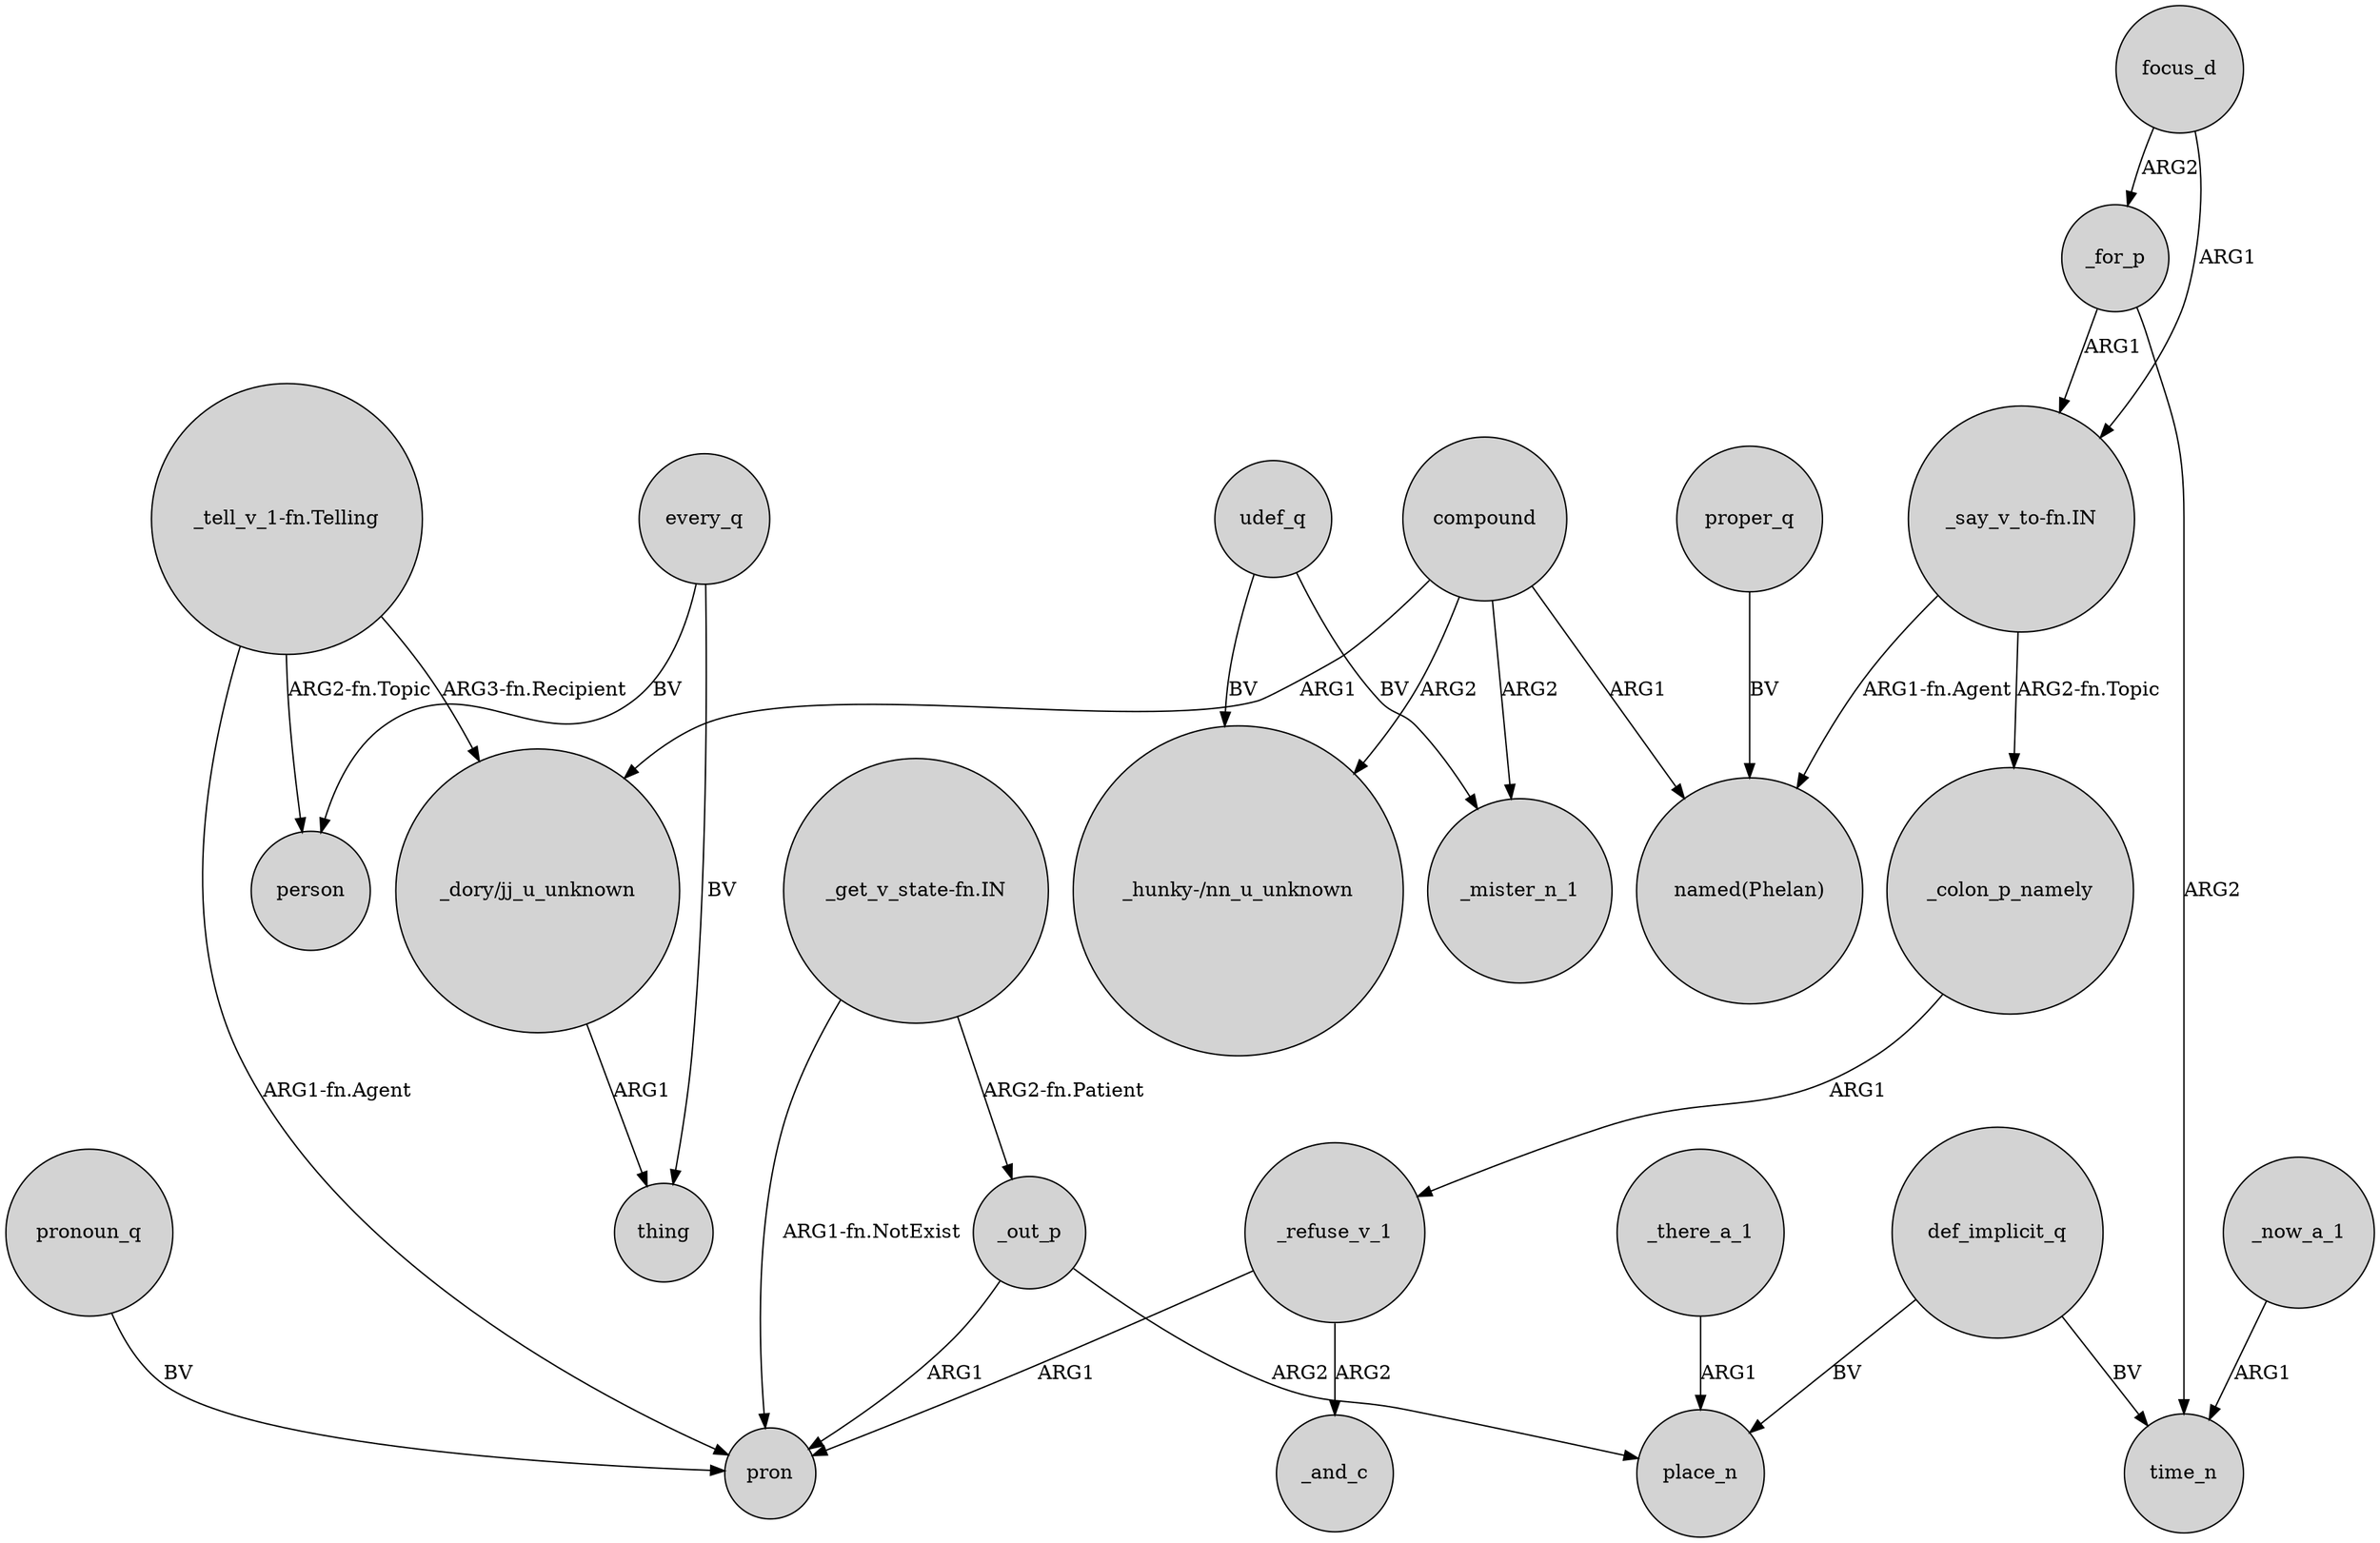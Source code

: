 digraph {
	node [shape=circle style=filled]
	"_tell_v_1-fn.Telling" -> "_dory/jj_u_unknown" [label="ARG3-fn.Recipient"]
	"_get_v_state-fn.IN" -> pron [label="ARG1-fn.NotExist"]
	"_get_v_state-fn.IN" -> _out_p [label="ARG2-fn.Patient"]
	_for_p -> time_n [label=ARG2]
	_for_p -> "_say_v_to-fn.IN" [label=ARG1]
	def_implicit_q -> time_n [label=BV]
	"_tell_v_1-fn.Telling" -> pron [label="ARG1-fn.Agent"]
	udef_q -> "_hunky-/nn_u_unknown" [label=BV]
	every_q -> thing [label=BV]
	compound -> _mister_n_1 [label=ARG2]
	"_say_v_to-fn.IN" -> _colon_p_namely [label="ARG2-fn.Topic"]
	"_tell_v_1-fn.Telling" -> person [label="ARG2-fn.Topic"]
	udef_q -> _mister_n_1 [label=BV]
	every_q -> person [label=BV]
	_refuse_v_1 -> pron [label=ARG1]
	def_implicit_q -> place_n [label=BV]
	focus_d -> _for_p [label=ARG2]
	_out_p -> place_n [label=ARG2]
	pronoun_q -> pron [label=BV]
	_colon_p_namely -> _refuse_v_1 [label=ARG1]
	_refuse_v_1 -> _and_c [label=ARG2]
	compound -> "_hunky-/nn_u_unknown" [label=ARG2]
	_now_a_1 -> time_n [label=ARG1]
	compound -> "named(Phelan)" [label=ARG1]
	"_dory/jj_u_unknown" -> thing [label=ARG1]
	proper_q -> "named(Phelan)" [label=BV]
	_out_p -> pron [label=ARG1]
	compound -> "_dory/jj_u_unknown" [label=ARG1]
	"_say_v_to-fn.IN" -> "named(Phelan)" [label="ARG1-fn.Agent"]
	_there_a_1 -> place_n [label=ARG1]
	focus_d -> "_say_v_to-fn.IN" [label=ARG1]
}

